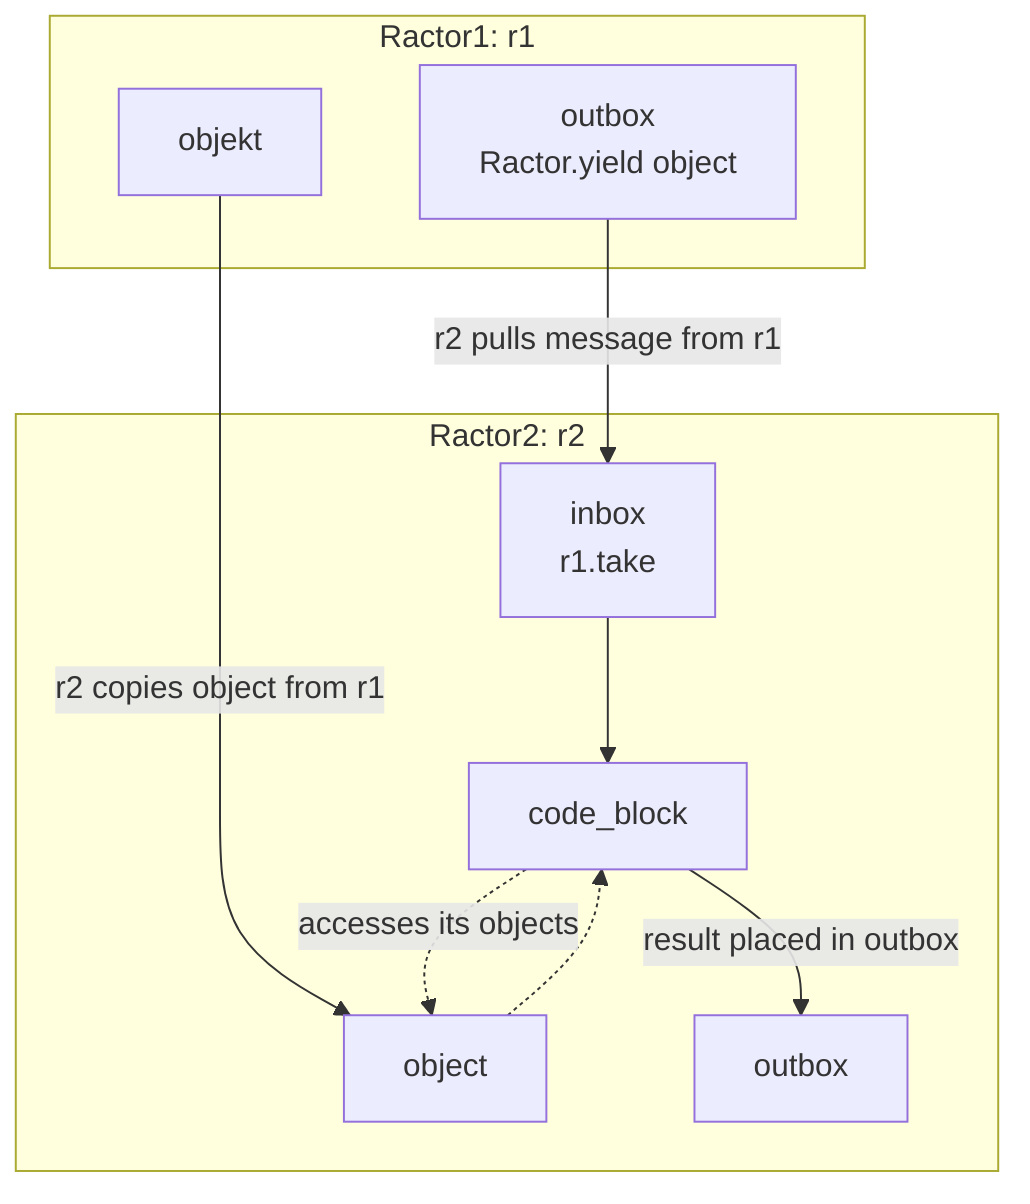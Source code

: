 flowchart TB
    outqueue --> |r2 pulls message from r1| inbox
    objekt -->|r2 copies object from r1| object
    inbox --> code_block
    code_block --> |result placed in outbox| outbox
    code_block -.-> |accesses its objects| object
    object -.-> code_block
    subgraph Ractor2: r2
    inbox[inbox <br> r1.take]
    object
    code_block
    outbox
    end
    subgraph Ractor1: r1
    objekt
    outqueue[outbox <br> Ractor.yield object]
    end